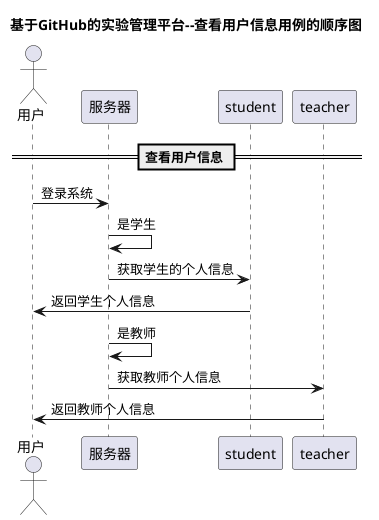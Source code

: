 @startuml
title 基于GitHub的实验管理平台--查看用户信息用例的顺序图
actor 用户 as u
== 查看用户信息 ==
u -> 服务器 : 登录系统
服务器->服务器:是学生
服务器->student:获取学生的个人信息
student->u:返回学生个人信息
服务器->服务器:是教师
服务器->teacher:获取教师个人信息
teacher->u:返回教师个人信息
@enduml
